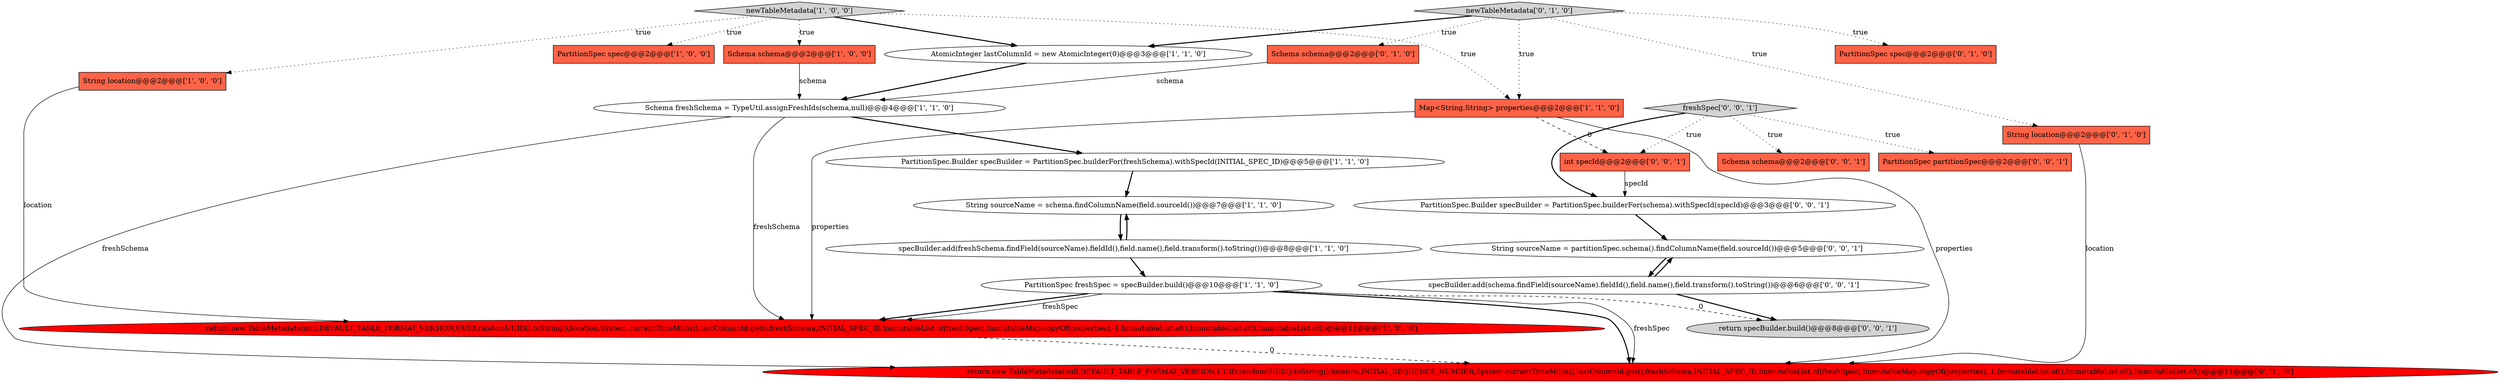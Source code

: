digraph {
6 [style = filled, label = "PartitionSpec spec@@@2@@@['1', '0', '0']", fillcolor = tomato, shape = box image = "AAA0AAABBB1BBB"];
0 [style = filled, label = "PartitionSpec freshSpec = specBuilder.build()@@@10@@@['1', '1', '0']", fillcolor = white, shape = ellipse image = "AAA0AAABBB1BBB"];
12 [style = filled, label = "PartitionSpec spec@@@2@@@['0', '1', '0']", fillcolor = tomato, shape = box image = "AAA0AAABBB2BBB"];
22 [style = filled, label = "String sourceName = partitionSpec.schema().findColumnName(field.sourceId())@@@5@@@['0', '0', '1']", fillcolor = white, shape = ellipse image = "AAA0AAABBB3BBB"];
15 [style = filled, label = "Schema schema@@@2@@@['0', '1', '0']", fillcolor = tomato, shape = box image = "AAA0AAABBB2BBB"];
2 [style = filled, label = "Schema schema@@@2@@@['1', '0', '0']", fillcolor = tomato, shape = box image = "AAA0AAABBB1BBB"];
8 [style = filled, label = "specBuilder.add(freshSchema.findField(sourceName).fieldId(),field.name(),field.transform().toString())@@@8@@@['1', '1', '0']", fillcolor = white, shape = ellipse image = "AAA0AAABBB1BBB"];
11 [style = filled, label = "AtomicInteger lastColumnId = new AtomicInteger(0)@@@3@@@['1', '1', '0']", fillcolor = white, shape = ellipse image = "AAA0AAABBB1BBB"];
17 [style = filled, label = "Schema schema@@@2@@@['0', '0', '1']", fillcolor = tomato, shape = box image = "AAA0AAABBB3BBB"];
19 [style = filled, label = "return specBuilder.build()@@@8@@@['0', '0', '1']", fillcolor = lightgray, shape = ellipse image = "AAA0AAABBB3BBB"];
1 [style = filled, label = "String location@@@2@@@['1', '0', '0']", fillcolor = tomato, shape = box image = "AAA0AAABBB1BBB"];
4 [style = filled, label = "String sourceName = schema.findColumnName(field.sourceId())@@@7@@@['1', '1', '0']", fillcolor = white, shape = ellipse image = "AAA0AAABBB1BBB"];
9 [style = filled, label = "newTableMetadata['1', '0', '0']", fillcolor = lightgray, shape = diamond image = "AAA0AAABBB1BBB"];
7 [style = filled, label = "Map<String,String> properties@@@2@@@['1', '1', '0']", fillcolor = tomato, shape = box image = "AAA0AAABBB1BBB"];
13 [style = filled, label = "String location@@@2@@@['0', '1', '0']", fillcolor = tomato, shape = box image = "AAA0AAABBB2BBB"];
23 [style = filled, label = "int specId@@@2@@@['0', '0', '1']", fillcolor = tomato, shape = box image = "AAA0AAABBB3BBB"];
24 [style = filled, label = "freshSpec['0', '0', '1']", fillcolor = lightgray, shape = diamond image = "AAA0AAABBB3BBB"];
21 [style = filled, label = "specBuilder.add(schema.findField(sourceName).fieldId(),field.name(),field.transform().toString())@@@6@@@['0', '0', '1']", fillcolor = white, shape = ellipse image = "AAA0AAABBB3BBB"];
14 [style = filled, label = "newTableMetadata['0', '1', '0']", fillcolor = lightgray, shape = diamond image = "AAA0AAABBB2BBB"];
16 [style = filled, label = "return new TableMetadata(null,DEFAULT_TABLE_FORMAT_VERSION,UUID.randomUUID().toString(),location,INITIAL_SEQUENCE_NUMBER,System.currentTimeMillis(),lastColumnId.get(),freshSchema,INITIAL_SPEC_ID,ImmutableList.of(freshSpec),ImmutableMap.copyOf(properties),-1,ImmutableList.of(),ImmutableList.of(),ImmutableList.of())@@@11@@@['0', '1', '0']", fillcolor = red, shape = ellipse image = "AAA1AAABBB2BBB"];
18 [style = filled, label = "PartitionSpec partitionSpec@@@2@@@['0', '0', '1']", fillcolor = tomato, shape = box image = "AAA0AAABBB3BBB"];
3 [style = filled, label = "Schema freshSchema = TypeUtil.assignFreshIds(schema,null)@@@4@@@['1', '1', '0']", fillcolor = white, shape = ellipse image = "AAA0AAABBB1BBB"];
10 [style = filled, label = "return new TableMetadata(null,DEFAULT_TABLE_FORMAT_VERSION,UUID.randomUUID().toString(),location,System.currentTimeMillis(),lastColumnId.get(),freshSchema,INITIAL_SPEC_ID,ImmutableList.of(freshSpec),ImmutableMap.copyOf(properties),-1,ImmutableList.of(),ImmutableList.of(),ImmutableList.of())@@@11@@@['1', '0', '0']", fillcolor = red, shape = ellipse image = "AAA1AAABBB1BBB"];
20 [style = filled, label = "PartitionSpec.Builder specBuilder = PartitionSpec.builderFor(schema).withSpecId(specId)@@@3@@@['0', '0', '1']", fillcolor = white, shape = ellipse image = "AAA0AAABBB3BBB"];
5 [style = filled, label = "PartitionSpec.Builder specBuilder = PartitionSpec.builderFor(freshSchema).withSpecId(INITIAL_SPEC_ID)@@@5@@@['1', '1', '0']", fillcolor = white, shape = ellipse image = "AAA0AAABBB1BBB"];
23->20 [style = solid, label="specId"];
0->16 [style = bold, label=""];
1->10 [style = solid, label="location"];
7->23 [style = dashed, label="0"];
9->11 [style = bold, label=""];
14->12 [style = dotted, label="true"];
21->19 [style = bold, label=""];
0->19 [style = dashed, label="0"];
24->17 [style = dotted, label="true"];
22->21 [style = bold, label=""];
9->6 [style = dotted, label="true"];
14->13 [style = dotted, label="true"];
20->22 [style = bold, label=""];
3->16 [style = solid, label="freshSchema"];
3->10 [style = solid, label="freshSchema"];
8->0 [style = bold, label=""];
7->10 [style = solid, label="properties"];
24->20 [style = bold, label=""];
14->15 [style = dotted, label="true"];
3->5 [style = bold, label=""];
0->10 [style = bold, label=""];
24->23 [style = dotted, label="true"];
0->10 [style = solid, label="freshSpec"];
2->3 [style = solid, label="schema"];
11->3 [style = bold, label=""];
21->22 [style = bold, label=""];
9->2 [style = dotted, label="true"];
5->4 [style = bold, label=""];
0->16 [style = solid, label="freshSpec"];
14->7 [style = dotted, label="true"];
9->1 [style = dotted, label="true"];
7->16 [style = solid, label="properties"];
4->8 [style = bold, label=""];
15->3 [style = solid, label="schema"];
10->16 [style = dashed, label="0"];
8->4 [style = bold, label=""];
9->7 [style = dotted, label="true"];
14->11 [style = bold, label=""];
24->18 [style = dotted, label="true"];
13->16 [style = solid, label="location"];
}
